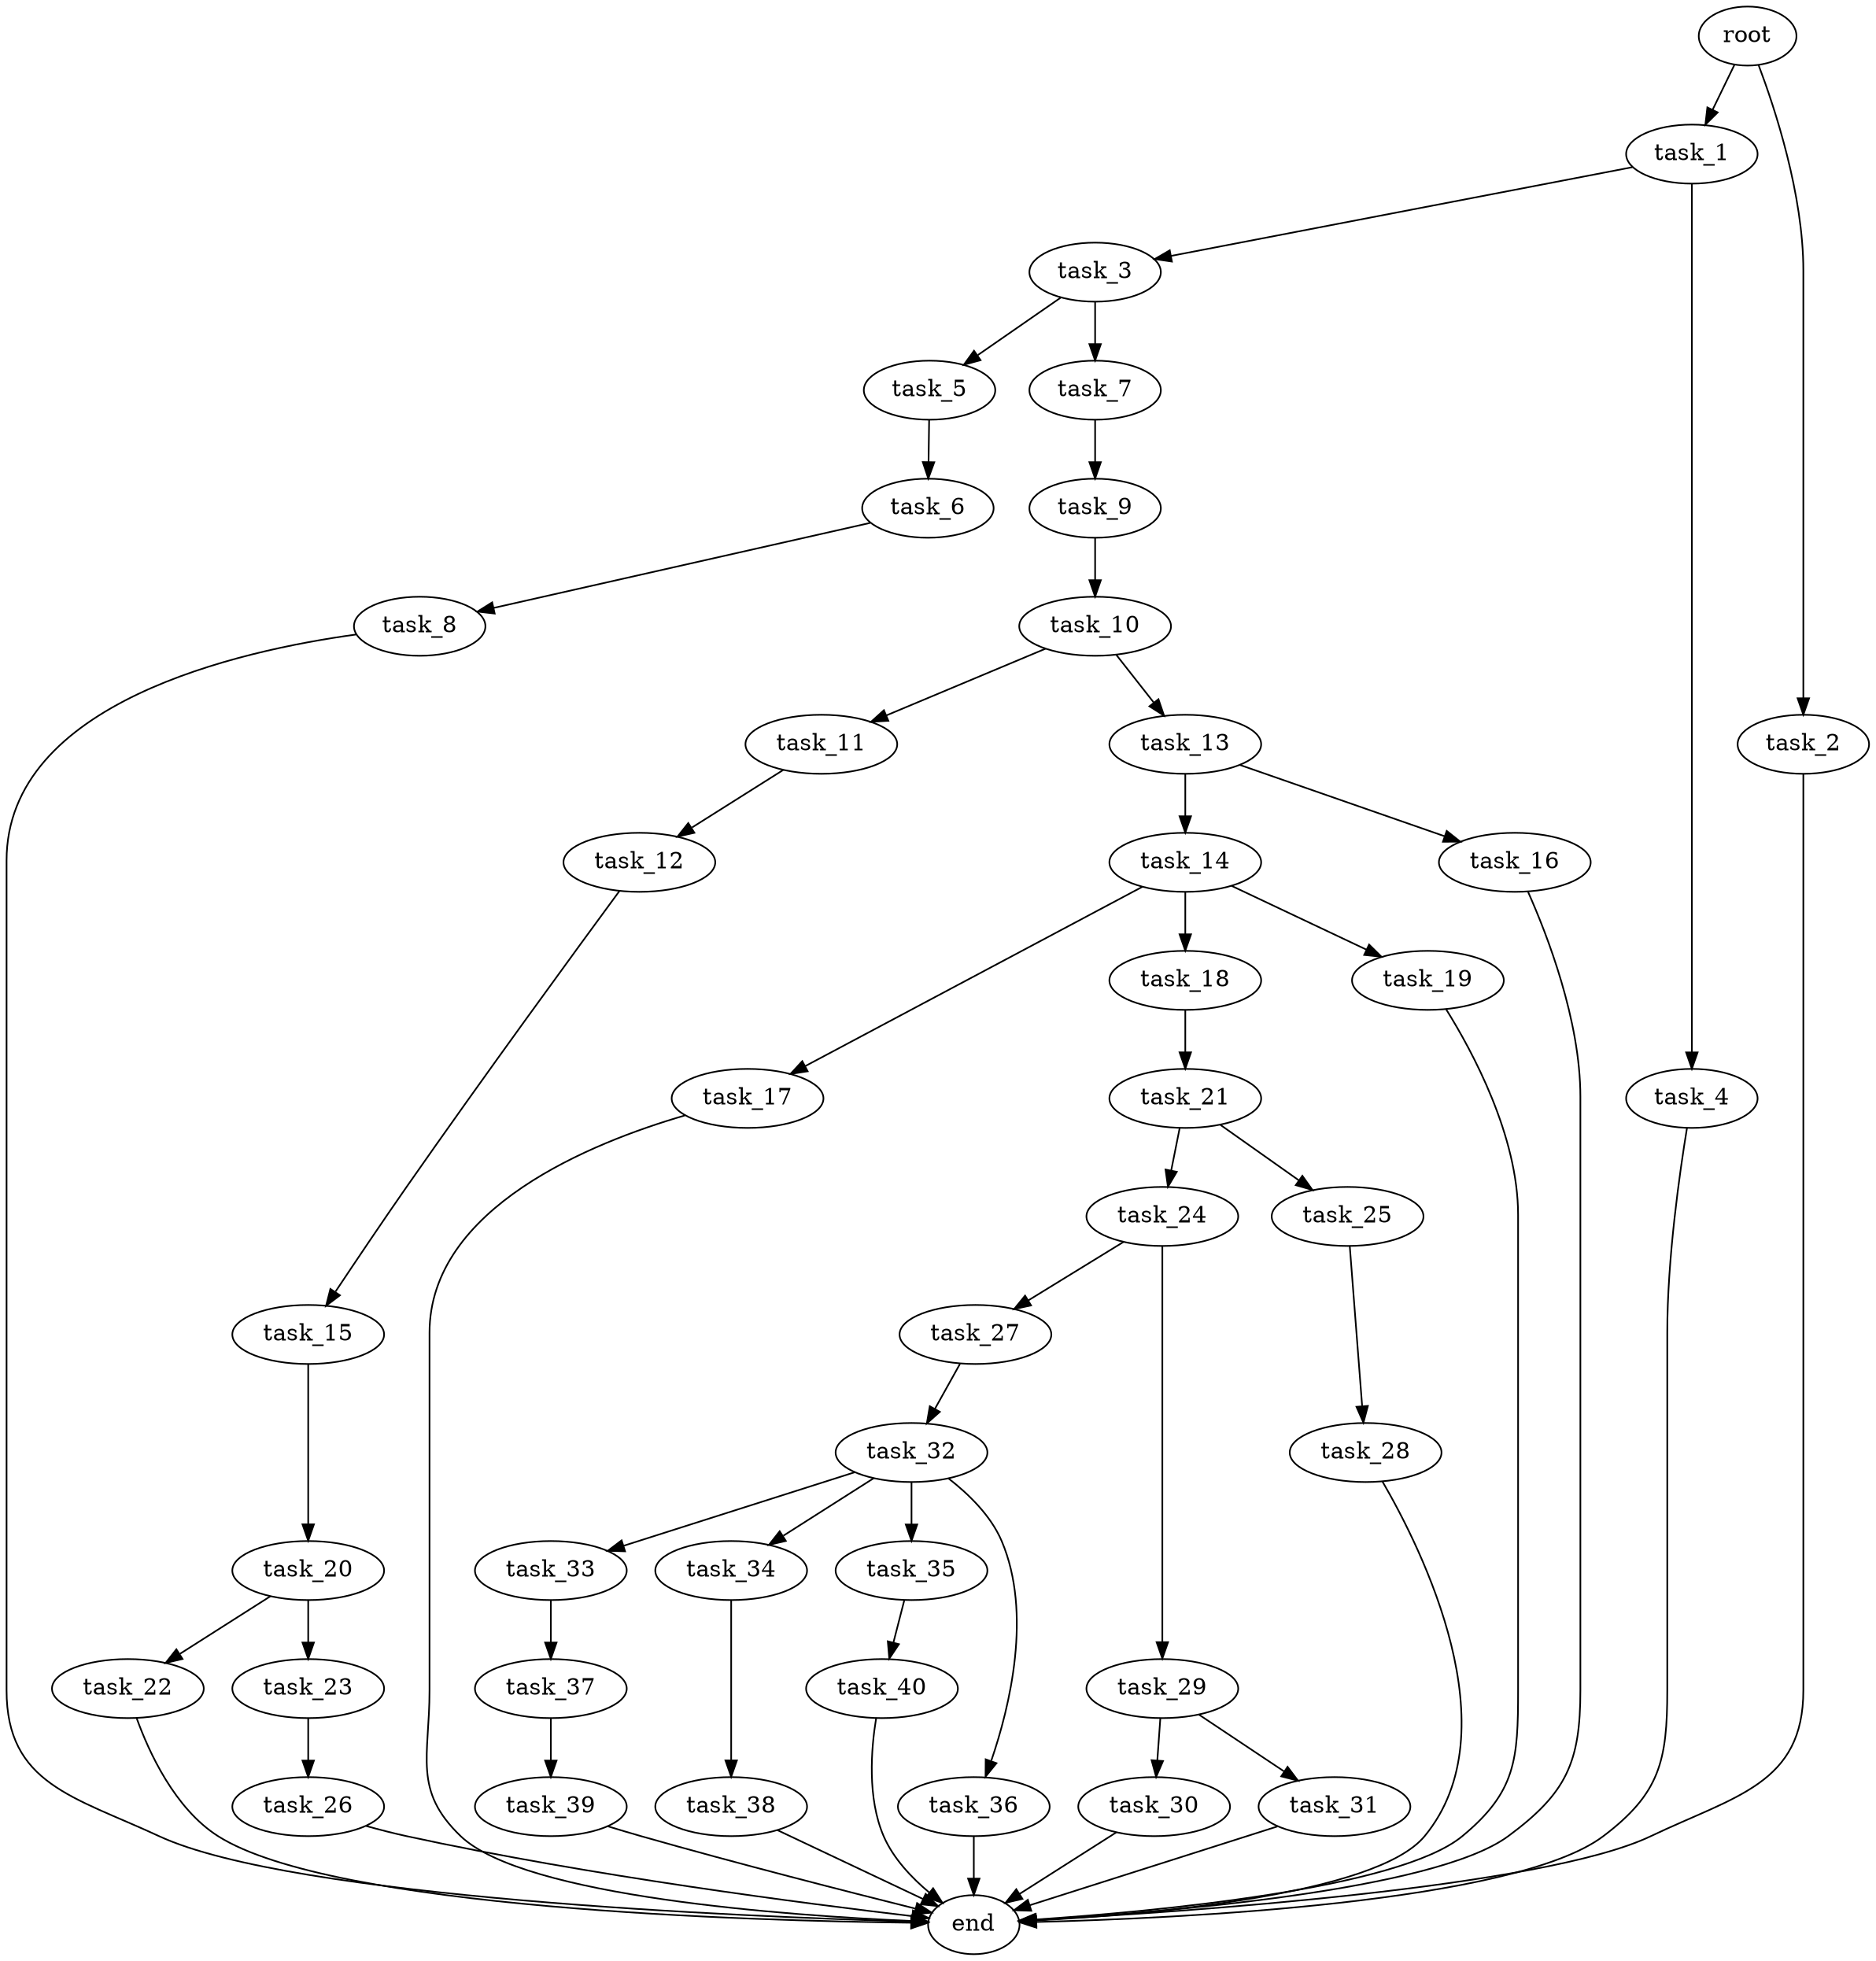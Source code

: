 digraph G {
  root [size="0.000000e+00"];
  task_1 [size="8.758981e+10"];
  task_2 [size="7.833008e+10"];
  task_3 [size="8.543028e+10"];
  task_4 [size="1.844069e+10"];
  task_5 [size="4.187921e+10"];
  task_6 [size="7.006284e+10"];
  task_7 [size="5.428698e+09"];
  task_8 [size="3.965507e+10"];
  task_9 [size="3.340687e+10"];
  task_10 [size="6.082793e+10"];
  task_11 [size="2.289792e+10"];
  task_12 [size="5.379370e+09"];
  task_13 [size="6.948231e+10"];
  task_14 [size="6.753000e+10"];
  task_15 [size="1.603481e+10"];
  task_16 [size="1.868194e+10"];
  task_17 [size="1.749904e+10"];
  task_18 [size="2.941829e+10"];
  task_19 [size="9.632826e+10"];
  task_20 [size="7.982121e+10"];
  task_21 [size="4.282392e+10"];
  task_22 [size="8.813661e+10"];
  task_23 [size="6.939802e+10"];
  task_24 [size="4.740010e+10"];
  task_25 [size="4.012960e+10"];
  task_26 [size="7.638325e+10"];
  task_27 [size="6.133118e+10"];
  task_28 [size="3.902045e+10"];
  task_29 [size="1.037459e+10"];
  task_30 [size="1.769598e+10"];
  task_31 [size="7.091701e+10"];
  task_32 [size="1.000047e+10"];
  task_33 [size="3.725720e+10"];
  task_34 [size="9.724150e+10"];
  task_35 [size="5.034102e+10"];
  task_36 [size="9.565496e+10"];
  task_37 [size="5.334556e+10"];
  task_38 [size="5.171178e+10"];
  task_39 [size="3.883061e+10"];
  task_40 [size="6.006262e+09"];
  end [size="0.000000e+00"];

  root -> task_1 [size="1.000000e-12"];
  root -> task_2 [size="1.000000e-12"];
  task_1 -> task_3 [size="8.543028e+08"];
  task_1 -> task_4 [size="1.844069e+08"];
  task_2 -> end [size="1.000000e-12"];
  task_3 -> task_5 [size="4.187921e+08"];
  task_3 -> task_7 [size="5.428698e+07"];
  task_4 -> end [size="1.000000e-12"];
  task_5 -> task_6 [size="7.006284e+08"];
  task_6 -> task_8 [size="3.965507e+08"];
  task_7 -> task_9 [size="3.340687e+08"];
  task_8 -> end [size="1.000000e-12"];
  task_9 -> task_10 [size="6.082793e+08"];
  task_10 -> task_11 [size="2.289792e+08"];
  task_10 -> task_13 [size="6.948231e+08"];
  task_11 -> task_12 [size="5.379370e+07"];
  task_12 -> task_15 [size="1.603481e+08"];
  task_13 -> task_14 [size="6.753000e+08"];
  task_13 -> task_16 [size="1.868194e+08"];
  task_14 -> task_17 [size="1.749904e+08"];
  task_14 -> task_18 [size="2.941829e+08"];
  task_14 -> task_19 [size="9.632826e+08"];
  task_15 -> task_20 [size="7.982121e+08"];
  task_16 -> end [size="1.000000e-12"];
  task_17 -> end [size="1.000000e-12"];
  task_18 -> task_21 [size="4.282392e+08"];
  task_19 -> end [size="1.000000e-12"];
  task_20 -> task_22 [size="8.813661e+08"];
  task_20 -> task_23 [size="6.939802e+08"];
  task_21 -> task_24 [size="4.740010e+08"];
  task_21 -> task_25 [size="4.012960e+08"];
  task_22 -> end [size="1.000000e-12"];
  task_23 -> task_26 [size="7.638325e+08"];
  task_24 -> task_27 [size="6.133118e+08"];
  task_24 -> task_29 [size="1.037459e+08"];
  task_25 -> task_28 [size="3.902045e+08"];
  task_26 -> end [size="1.000000e-12"];
  task_27 -> task_32 [size="1.000047e+08"];
  task_28 -> end [size="1.000000e-12"];
  task_29 -> task_30 [size="1.769598e+08"];
  task_29 -> task_31 [size="7.091701e+08"];
  task_30 -> end [size="1.000000e-12"];
  task_31 -> end [size="1.000000e-12"];
  task_32 -> task_33 [size="3.725720e+08"];
  task_32 -> task_34 [size="9.724150e+08"];
  task_32 -> task_35 [size="5.034102e+08"];
  task_32 -> task_36 [size="9.565496e+08"];
  task_33 -> task_37 [size="5.334556e+08"];
  task_34 -> task_38 [size="5.171178e+08"];
  task_35 -> task_40 [size="6.006262e+07"];
  task_36 -> end [size="1.000000e-12"];
  task_37 -> task_39 [size="3.883061e+08"];
  task_38 -> end [size="1.000000e-12"];
  task_39 -> end [size="1.000000e-12"];
  task_40 -> end [size="1.000000e-12"];
}
